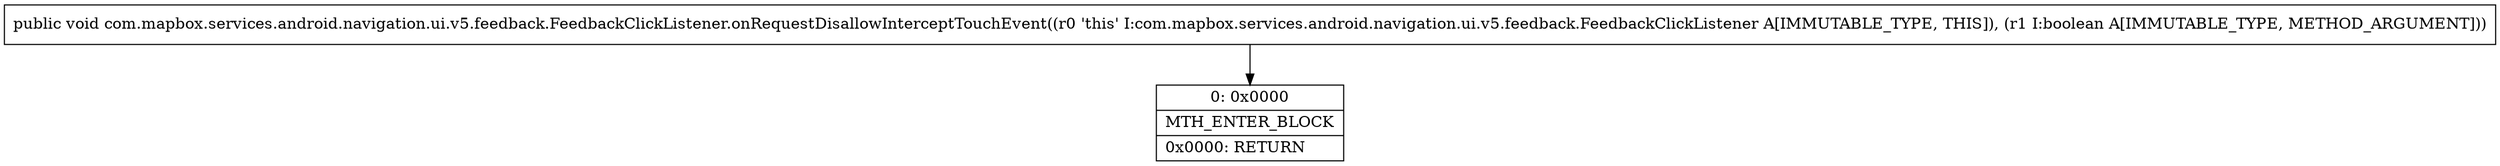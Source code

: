 digraph "CFG forcom.mapbox.services.android.navigation.ui.v5.feedback.FeedbackClickListener.onRequestDisallowInterceptTouchEvent(Z)V" {
Node_0 [shape=record,label="{0\:\ 0x0000|MTH_ENTER_BLOCK\l|0x0000: RETURN   \l}"];
MethodNode[shape=record,label="{public void com.mapbox.services.android.navigation.ui.v5.feedback.FeedbackClickListener.onRequestDisallowInterceptTouchEvent((r0 'this' I:com.mapbox.services.android.navigation.ui.v5.feedback.FeedbackClickListener A[IMMUTABLE_TYPE, THIS]), (r1 I:boolean A[IMMUTABLE_TYPE, METHOD_ARGUMENT])) }"];
MethodNode -> Node_0;
}

